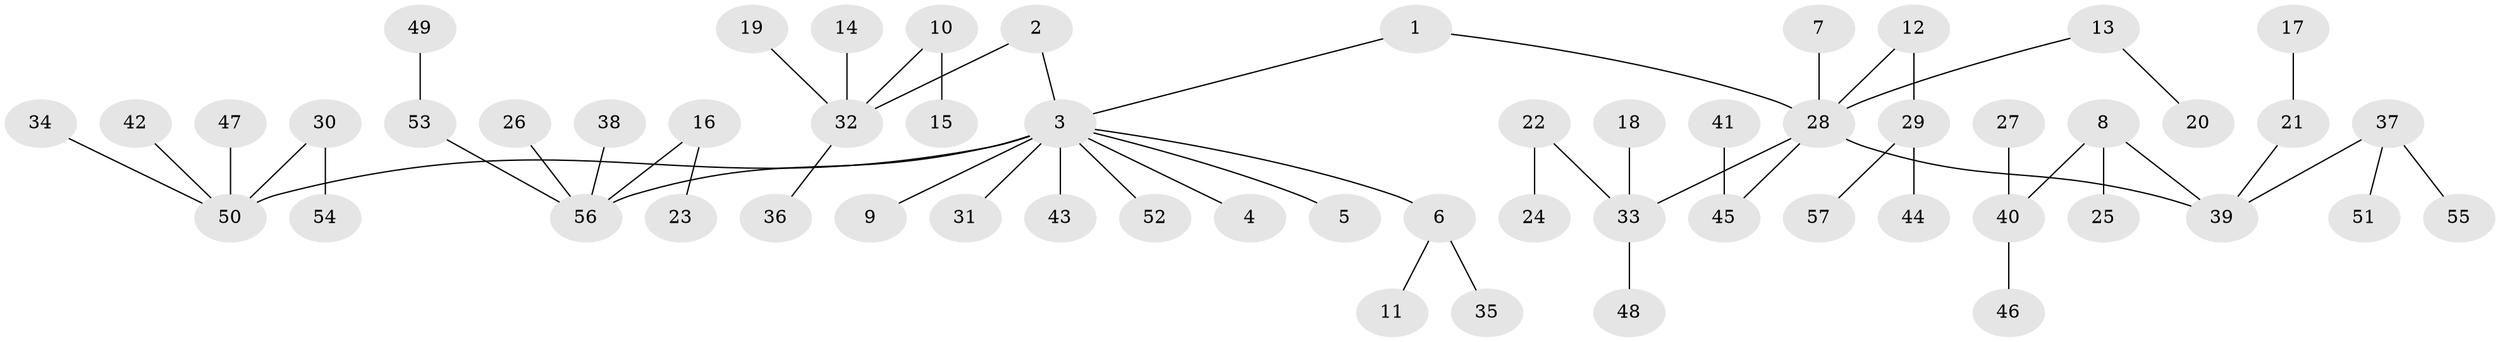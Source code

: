 // original degree distribution, {8: 0.017543859649122806, 5: 0.02631578947368421, 2: 0.2807017543859649, 6: 0.008771929824561403, 3: 0.12280701754385964, 1: 0.49122807017543857, 7: 0.008771929824561403, 4: 0.043859649122807015}
// Generated by graph-tools (version 1.1) at 2025/50/03/09/25 03:50:21]
// undirected, 57 vertices, 56 edges
graph export_dot {
graph [start="1"]
  node [color=gray90,style=filled];
  1;
  2;
  3;
  4;
  5;
  6;
  7;
  8;
  9;
  10;
  11;
  12;
  13;
  14;
  15;
  16;
  17;
  18;
  19;
  20;
  21;
  22;
  23;
  24;
  25;
  26;
  27;
  28;
  29;
  30;
  31;
  32;
  33;
  34;
  35;
  36;
  37;
  38;
  39;
  40;
  41;
  42;
  43;
  44;
  45;
  46;
  47;
  48;
  49;
  50;
  51;
  52;
  53;
  54;
  55;
  56;
  57;
  1 -- 3 [weight=1.0];
  1 -- 28 [weight=1.0];
  2 -- 3 [weight=1.0];
  2 -- 32 [weight=1.0];
  3 -- 4 [weight=1.0];
  3 -- 5 [weight=1.0];
  3 -- 6 [weight=1.0];
  3 -- 9 [weight=1.0];
  3 -- 31 [weight=1.0];
  3 -- 43 [weight=1.0];
  3 -- 50 [weight=1.0];
  3 -- 52 [weight=1.0];
  3 -- 56 [weight=1.0];
  6 -- 11 [weight=1.0];
  6 -- 35 [weight=1.0];
  7 -- 28 [weight=1.0];
  8 -- 25 [weight=1.0];
  8 -- 39 [weight=1.0];
  8 -- 40 [weight=1.0];
  10 -- 15 [weight=1.0];
  10 -- 32 [weight=1.0];
  12 -- 28 [weight=1.0];
  12 -- 29 [weight=1.0];
  13 -- 20 [weight=1.0];
  13 -- 28 [weight=1.0];
  14 -- 32 [weight=1.0];
  16 -- 23 [weight=1.0];
  16 -- 56 [weight=1.0];
  17 -- 21 [weight=1.0];
  18 -- 33 [weight=1.0];
  19 -- 32 [weight=1.0];
  21 -- 39 [weight=1.0];
  22 -- 24 [weight=1.0];
  22 -- 33 [weight=1.0];
  26 -- 56 [weight=1.0];
  27 -- 40 [weight=1.0];
  28 -- 33 [weight=1.0];
  28 -- 39 [weight=1.0];
  28 -- 45 [weight=1.0];
  29 -- 44 [weight=1.0];
  29 -- 57 [weight=1.0];
  30 -- 50 [weight=1.0];
  30 -- 54 [weight=1.0];
  32 -- 36 [weight=1.0];
  33 -- 48 [weight=1.0];
  34 -- 50 [weight=1.0];
  37 -- 39 [weight=1.0];
  37 -- 51 [weight=1.0];
  37 -- 55 [weight=1.0];
  38 -- 56 [weight=1.0];
  40 -- 46 [weight=1.0];
  41 -- 45 [weight=1.0];
  42 -- 50 [weight=1.0];
  47 -- 50 [weight=1.0];
  49 -- 53 [weight=1.0];
  53 -- 56 [weight=1.0];
}
